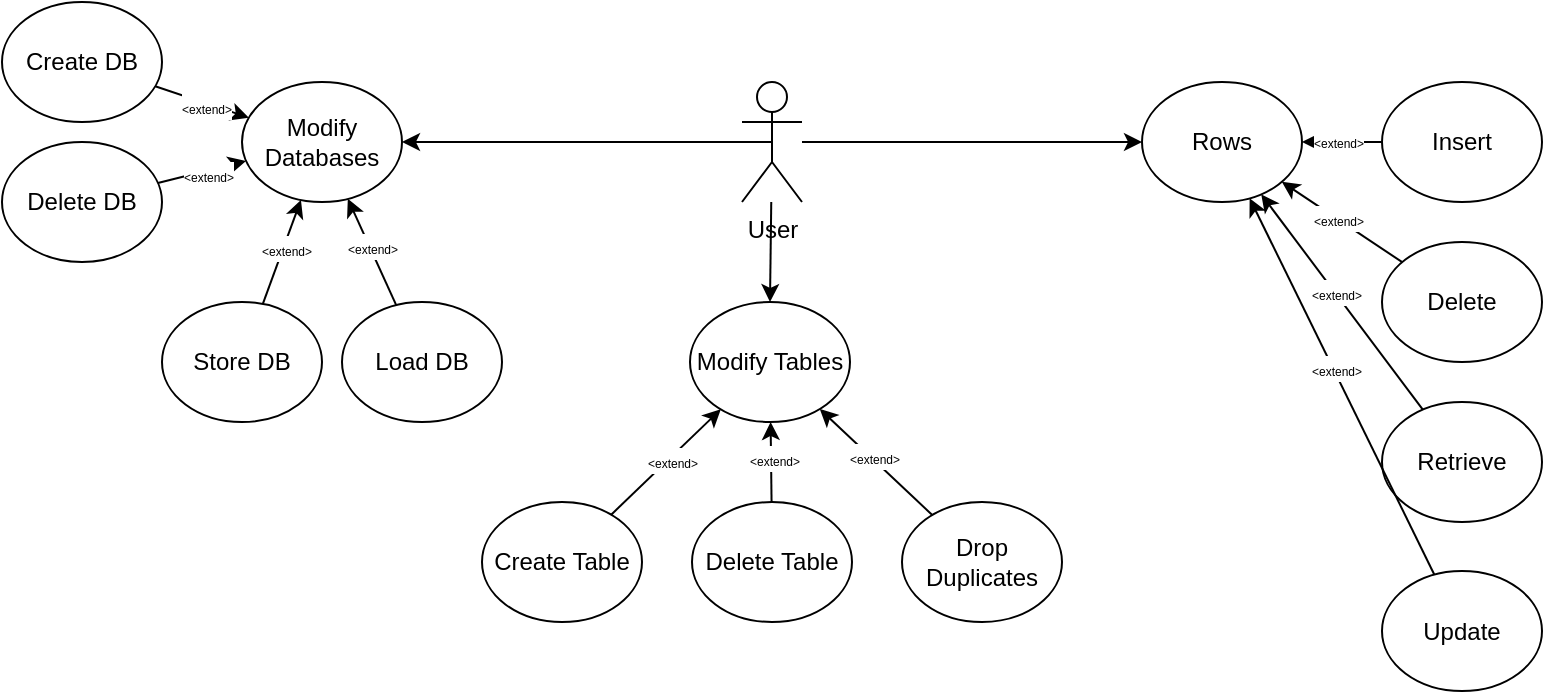 <mxfile version="24.7.17">
  <diagram name="Page-1" id="TV-eJP2bGtZE9_1WCAEO">
    <mxGraphModel dx="1077" dy="800" grid="1" gridSize="10" guides="1" tooltips="1" connect="1" arrows="1" fold="1" page="1" pageScale="1" pageWidth="827" pageHeight="1169" math="0" shadow="0">
      <root>
        <mxCell id="0" />
        <mxCell id="1" parent="0" />
        <mxCell id="5GPBd0S6HXJjd9sQIVMc-1" value="User" style="shape=umlActor;verticalLabelPosition=bottom;verticalAlign=top;html=1;outlineConnect=0;" vertex="1" parent="1">
          <mxGeometry x="400" y="280" width="30" height="60" as="geometry" />
        </mxCell>
        <mxCell id="5GPBd0S6HXJjd9sQIVMc-2" value="Modify Databases" style="ellipse;whiteSpace=wrap;html=1;" vertex="1" parent="1">
          <mxGeometry x="150" y="280" width="80" height="60" as="geometry" />
        </mxCell>
        <mxCell id="5GPBd0S6HXJjd9sQIVMc-3" value="Create DB" style="ellipse;whiteSpace=wrap;html=1;" vertex="1" parent="1">
          <mxGeometry x="30" y="240" width="80" height="60" as="geometry" />
        </mxCell>
        <mxCell id="5GPBd0S6HXJjd9sQIVMc-4" value="Delete DB" style="ellipse;whiteSpace=wrap;html=1;" vertex="1" parent="1">
          <mxGeometry x="30" y="310" width="80" height="60" as="geometry" />
        </mxCell>
        <mxCell id="5GPBd0S6HXJjd9sQIVMc-5" value="Store DB" style="ellipse;whiteSpace=wrap;html=1;" vertex="1" parent="1">
          <mxGeometry x="110" y="390" width="80" height="60" as="geometry" />
        </mxCell>
        <mxCell id="5GPBd0S6HXJjd9sQIVMc-6" value="Load DB" style="ellipse;whiteSpace=wrap;html=1;" vertex="1" parent="1">
          <mxGeometry x="200" y="390" width="80" height="60" as="geometry" />
        </mxCell>
        <mxCell id="5GPBd0S6HXJjd9sQIVMc-7" value="Modify Tables" style="ellipse;whiteSpace=wrap;html=1;" vertex="1" parent="1">
          <mxGeometry x="374" y="390" width="80" height="60" as="geometry" />
        </mxCell>
        <mxCell id="5GPBd0S6HXJjd9sQIVMc-8" value="Create Table" style="ellipse;whiteSpace=wrap;html=1;" vertex="1" parent="1">
          <mxGeometry x="270" y="490" width="80" height="60" as="geometry" />
        </mxCell>
        <mxCell id="5GPBd0S6HXJjd9sQIVMc-9" value="Delete Table" style="ellipse;whiteSpace=wrap;html=1;" vertex="1" parent="1">
          <mxGeometry x="375" y="490" width="80" height="60" as="geometry" />
        </mxCell>
        <mxCell id="5GPBd0S6HXJjd9sQIVMc-10" value="Drop Duplicates" style="ellipse;whiteSpace=wrap;html=1;" vertex="1" parent="1">
          <mxGeometry x="480" y="490" width="80" height="60" as="geometry" />
        </mxCell>
        <mxCell id="5GPBd0S6HXJjd9sQIVMc-12" value="Rows" style="ellipse;whiteSpace=wrap;html=1;" vertex="1" parent="1">
          <mxGeometry x="600" y="280" width="80" height="60" as="geometry" />
        </mxCell>
        <mxCell id="5GPBd0S6HXJjd9sQIVMc-13" value="Insert" style="ellipse;whiteSpace=wrap;html=1;" vertex="1" parent="1">
          <mxGeometry x="720" y="280" width="80" height="60" as="geometry" />
        </mxCell>
        <mxCell id="5GPBd0S6HXJjd9sQIVMc-14" value="Delete" style="ellipse;whiteSpace=wrap;html=1;" vertex="1" parent="1">
          <mxGeometry x="720" y="360" width="80" height="60" as="geometry" />
        </mxCell>
        <mxCell id="5GPBd0S6HXJjd9sQIVMc-15" value="Update" style="ellipse;whiteSpace=wrap;html=1;" vertex="1" parent="1">
          <mxGeometry x="720" y="524.5" width="80" height="60" as="geometry" />
        </mxCell>
        <mxCell id="5GPBd0S6HXJjd9sQIVMc-16" value="Retrieve" style="ellipse;whiteSpace=wrap;html=1;" vertex="1" parent="1">
          <mxGeometry x="720" y="440" width="80" height="60" as="geometry" />
        </mxCell>
        <mxCell id="5GPBd0S6HXJjd9sQIVMc-17" value="" style="endArrow=classic;html=1;rounded=0;exitX=0.5;exitY=0.5;exitDx=0;exitDy=0;exitPerimeter=0;entryX=1;entryY=0.5;entryDx=0;entryDy=0;" edge="1" parent="1" source="5GPBd0S6HXJjd9sQIVMc-1" target="5GPBd0S6HXJjd9sQIVMc-2">
          <mxGeometry width="50" height="50" relative="1" as="geometry">
            <mxPoint x="350" y="320" as="sourcePoint" />
            <mxPoint x="400" y="270" as="targetPoint" />
          </mxGeometry>
        </mxCell>
        <mxCell id="5GPBd0S6HXJjd9sQIVMc-18" value="" style="endArrow=classic;html=1;rounded=0;entryX=0.5;entryY=0;entryDx=0;entryDy=0;" edge="1" parent="1" source="5GPBd0S6HXJjd9sQIVMc-1" target="5GPBd0S6HXJjd9sQIVMc-7">
          <mxGeometry width="50" height="50" relative="1" as="geometry">
            <mxPoint x="360" y="380" as="sourcePoint" />
            <mxPoint x="240" y="320" as="targetPoint" />
          </mxGeometry>
        </mxCell>
        <mxCell id="5GPBd0S6HXJjd9sQIVMc-19" value="" style="endArrow=classic;html=1;rounded=0;" edge="1" parent="1" source="5GPBd0S6HXJjd9sQIVMc-1" target="5GPBd0S6HXJjd9sQIVMc-12">
          <mxGeometry width="50" height="50" relative="1" as="geometry">
            <mxPoint x="435" y="330" as="sourcePoint" />
            <mxPoint x="250" y="330" as="targetPoint" />
          </mxGeometry>
        </mxCell>
        <mxCell id="5GPBd0S6HXJjd9sQIVMc-20" value="" style="endArrow=classic;html=1;rounded=0;" edge="1" parent="1" source="5GPBd0S6HXJjd9sQIVMc-3" target="5GPBd0S6HXJjd9sQIVMc-2">
          <mxGeometry width="50" height="50" relative="1" as="geometry">
            <mxPoint x="240" y="190" as="sourcePoint" />
            <mxPoint x="290" y="140" as="targetPoint" />
          </mxGeometry>
        </mxCell>
        <mxCell id="5GPBd0S6HXJjd9sQIVMc-21" value="&lt;font style=&quot;font-size: 6px;&quot;&gt;&amp;lt;extend&amp;gt;&lt;/font&gt;" style="edgeLabel;html=1;align=center;verticalAlign=middle;resizable=0;points=[];" vertex="1" connectable="0" parent="5GPBd0S6HXJjd9sQIVMc-20">
          <mxGeometry x="0.092" y="-1" relative="1" as="geometry">
            <mxPoint as="offset" />
          </mxGeometry>
        </mxCell>
        <mxCell id="5GPBd0S6HXJjd9sQIVMc-22" value="" style="endArrow=classic;html=1;rounded=0;" edge="1" parent="1" source="5GPBd0S6HXJjd9sQIVMc-4" target="5GPBd0S6HXJjd9sQIVMc-2">
          <mxGeometry width="50" height="50" relative="1" as="geometry">
            <mxPoint x="117" y="292" as="sourcePoint" />
            <mxPoint x="163" y="308" as="targetPoint" />
          </mxGeometry>
        </mxCell>
        <mxCell id="5GPBd0S6HXJjd9sQIVMc-23" value="&lt;font style=&quot;font-size: 6px;&quot;&gt;&amp;lt;extend&amp;gt;&lt;/font&gt;" style="edgeLabel;html=1;align=center;verticalAlign=middle;resizable=0;points=[];" vertex="1" connectable="0" parent="5GPBd0S6HXJjd9sQIVMc-22">
          <mxGeometry x="0.092" y="-1" relative="1" as="geometry">
            <mxPoint as="offset" />
          </mxGeometry>
        </mxCell>
        <mxCell id="5GPBd0S6HXJjd9sQIVMc-24" value="" style="endArrow=classic;html=1;rounded=0;" edge="1" parent="1" source="5GPBd0S6HXJjd9sQIVMc-5" target="5GPBd0S6HXJjd9sQIVMc-2">
          <mxGeometry width="50" height="50" relative="1" as="geometry">
            <mxPoint x="127" y="302" as="sourcePoint" />
            <mxPoint x="173" y="318" as="targetPoint" />
          </mxGeometry>
        </mxCell>
        <mxCell id="5GPBd0S6HXJjd9sQIVMc-25" value="&lt;font style=&quot;font-size: 6px;&quot;&gt;&amp;lt;extend&amp;gt;&lt;/font&gt;" style="edgeLabel;html=1;align=center;verticalAlign=middle;resizable=0;points=[];" vertex="1" connectable="0" parent="5GPBd0S6HXJjd9sQIVMc-24">
          <mxGeometry x="0.092" y="-1" relative="1" as="geometry">
            <mxPoint as="offset" />
          </mxGeometry>
        </mxCell>
        <mxCell id="5GPBd0S6HXJjd9sQIVMc-26" value="" style="endArrow=classic;html=1;rounded=0;" edge="1" parent="1" source="5GPBd0S6HXJjd9sQIVMc-6" target="5GPBd0S6HXJjd9sQIVMc-2">
          <mxGeometry width="50" height="50" relative="1" as="geometry">
            <mxPoint x="137" y="312" as="sourcePoint" />
            <mxPoint x="183" y="328" as="targetPoint" />
          </mxGeometry>
        </mxCell>
        <mxCell id="5GPBd0S6HXJjd9sQIVMc-27" value="&lt;font style=&quot;font-size: 6px;&quot;&gt;&amp;lt;extend&amp;gt;&lt;/font&gt;" style="edgeLabel;html=1;align=center;verticalAlign=middle;resizable=0;points=[];" vertex="1" connectable="0" parent="5GPBd0S6HXJjd9sQIVMc-26">
          <mxGeometry x="0.092" y="-1" relative="1" as="geometry">
            <mxPoint as="offset" />
          </mxGeometry>
        </mxCell>
        <mxCell id="5GPBd0S6HXJjd9sQIVMc-28" value="" style="endArrow=classic;html=1;rounded=0;" edge="1" parent="1" source="5GPBd0S6HXJjd9sQIVMc-8" target="5GPBd0S6HXJjd9sQIVMc-7">
          <mxGeometry width="50" height="50" relative="1" as="geometry">
            <mxPoint x="147" y="322" as="sourcePoint" />
            <mxPoint x="193" y="338" as="targetPoint" />
          </mxGeometry>
        </mxCell>
        <mxCell id="5GPBd0S6HXJjd9sQIVMc-29" value="&lt;font style=&quot;font-size: 6px;&quot;&gt;&amp;lt;extend&amp;gt;&lt;/font&gt;" style="edgeLabel;html=1;align=center;verticalAlign=middle;resizable=0;points=[];" vertex="1" connectable="0" parent="5GPBd0S6HXJjd9sQIVMc-28">
          <mxGeometry x="0.092" y="-1" relative="1" as="geometry">
            <mxPoint as="offset" />
          </mxGeometry>
        </mxCell>
        <mxCell id="5GPBd0S6HXJjd9sQIVMc-30" value="" style="endArrow=classic;html=1;rounded=0;" edge="1" parent="1" source="5GPBd0S6HXJjd9sQIVMc-9" target="5GPBd0S6HXJjd9sQIVMc-7">
          <mxGeometry width="50" height="50" relative="1" as="geometry">
            <mxPoint x="344" y="506" as="sourcePoint" />
            <mxPoint x="399" y="454" as="targetPoint" />
          </mxGeometry>
        </mxCell>
        <mxCell id="5GPBd0S6HXJjd9sQIVMc-31" value="&lt;font style=&quot;font-size: 6px;&quot;&gt;&amp;lt;extend&amp;gt;&lt;/font&gt;" style="edgeLabel;html=1;align=center;verticalAlign=middle;resizable=0;points=[];" vertex="1" connectable="0" parent="5GPBd0S6HXJjd9sQIVMc-30">
          <mxGeometry x="0.092" y="-1" relative="1" as="geometry">
            <mxPoint as="offset" />
          </mxGeometry>
        </mxCell>
        <mxCell id="5GPBd0S6HXJjd9sQIVMc-32" value="" style="endArrow=classic;html=1;rounded=0;" edge="1" parent="1" source="5GPBd0S6HXJjd9sQIVMc-10" target="5GPBd0S6HXJjd9sQIVMc-7">
          <mxGeometry width="50" height="50" relative="1" as="geometry">
            <mxPoint x="354" y="516" as="sourcePoint" />
            <mxPoint x="409" y="464" as="targetPoint" />
          </mxGeometry>
        </mxCell>
        <mxCell id="5GPBd0S6HXJjd9sQIVMc-33" value="&lt;font style=&quot;font-size: 6px;&quot;&gt;&amp;lt;extend&amp;gt;&lt;/font&gt;" style="edgeLabel;html=1;align=center;verticalAlign=middle;resizable=0;points=[];" vertex="1" connectable="0" parent="5GPBd0S6HXJjd9sQIVMc-32">
          <mxGeometry x="0.092" y="-1" relative="1" as="geometry">
            <mxPoint as="offset" />
          </mxGeometry>
        </mxCell>
        <mxCell id="5GPBd0S6HXJjd9sQIVMc-34" value="" style="endArrow=classic;html=1;rounded=0;" edge="1" parent="1" source="5GPBd0S6HXJjd9sQIVMc-13" target="5GPBd0S6HXJjd9sQIVMc-12">
          <mxGeometry width="50" height="50" relative="1" as="geometry">
            <mxPoint x="364" y="526" as="sourcePoint" />
            <mxPoint x="419" y="474" as="targetPoint" />
          </mxGeometry>
        </mxCell>
        <mxCell id="5GPBd0S6HXJjd9sQIVMc-35" value="&lt;font style=&quot;font-size: 6px;&quot;&gt;&amp;lt;extend&amp;gt;&lt;/font&gt;" style="edgeLabel;html=1;align=center;verticalAlign=middle;resizable=0;points=[];" vertex="1" connectable="0" parent="5GPBd0S6HXJjd9sQIVMc-34">
          <mxGeometry x="0.092" y="-1" relative="1" as="geometry">
            <mxPoint as="offset" />
          </mxGeometry>
        </mxCell>
        <mxCell id="5GPBd0S6HXJjd9sQIVMc-36" value="" style="endArrow=classic;html=1;rounded=0;" edge="1" parent="1" source="5GPBd0S6HXJjd9sQIVMc-14" target="5GPBd0S6HXJjd9sQIVMc-12">
          <mxGeometry width="50" height="50" relative="1" as="geometry">
            <mxPoint x="730" y="320" as="sourcePoint" />
            <mxPoint x="690" y="320" as="targetPoint" />
          </mxGeometry>
        </mxCell>
        <mxCell id="5GPBd0S6HXJjd9sQIVMc-37" value="&lt;font style=&quot;font-size: 6px;&quot;&gt;&amp;lt;extend&amp;gt;&lt;/font&gt;" style="edgeLabel;html=1;align=center;verticalAlign=middle;resizable=0;points=[];" vertex="1" connectable="0" parent="5GPBd0S6HXJjd9sQIVMc-36">
          <mxGeometry x="0.092" y="-1" relative="1" as="geometry">
            <mxPoint as="offset" />
          </mxGeometry>
        </mxCell>
        <mxCell id="5GPBd0S6HXJjd9sQIVMc-38" value="" style="endArrow=classic;html=1;rounded=0;" edge="1" parent="1" source="5GPBd0S6HXJjd9sQIVMc-15" target="5GPBd0S6HXJjd9sQIVMc-12">
          <mxGeometry width="50" height="50" relative="1" as="geometry">
            <mxPoint x="740" y="330" as="sourcePoint" />
            <mxPoint x="700" y="330" as="targetPoint" />
          </mxGeometry>
        </mxCell>
        <mxCell id="5GPBd0S6HXJjd9sQIVMc-39" value="&lt;font style=&quot;font-size: 6px;&quot;&gt;&amp;lt;extend&amp;gt;&lt;/font&gt;" style="edgeLabel;html=1;align=center;verticalAlign=middle;resizable=0;points=[];" vertex="1" connectable="0" parent="5GPBd0S6HXJjd9sQIVMc-38">
          <mxGeometry x="0.092" y="-1" relative="1" as="geometry">
            <mxPoint as="offset" />
          </mxGeometry>
        </mxCell>
        <mxCell id="5GPBd0S6HXJjd9sQIVMc-40" value="" style="endArrow=classic;html=1;rounded=0;" edge="1" parent="1" source="5GPBd0S6HXJjd9sQIVMc-16" target="5GPBd0S6HXJjd9sQIVMc-12">
          <mxGeometry width="50" height="50" relative="1" as="geometry">
            <mxPoint x="750" y="340" as="sourcePoint" />
            <mxPoint x="710" y="340" as="targetPoint" />
          </mxGeometry>
        </mxCell>
        <mxCell id="5GPBd0S6HXJjd9sQIVMc-41" value="&lt;font style=&quot;font-size: 6px;&quot;&gt;&amp;lt;extend&amp;gt;&lt;/font&gt;" style="edgeLabel;html=1;align=center;verticalAlign=middle;resizable=0;points=[];" vertex="1" connectable="0" parent="5GPBd0S6HXJjd9sQIVMc-40">
          <mxGeometry x="0.092" y="-1" relative="1" as="geometry">
            <mxPoint as="offset" />
          </mxGeometry>
        </mxCell>
      </root>
    </mxGraphModel>
  </diagram>
</mxfile>
